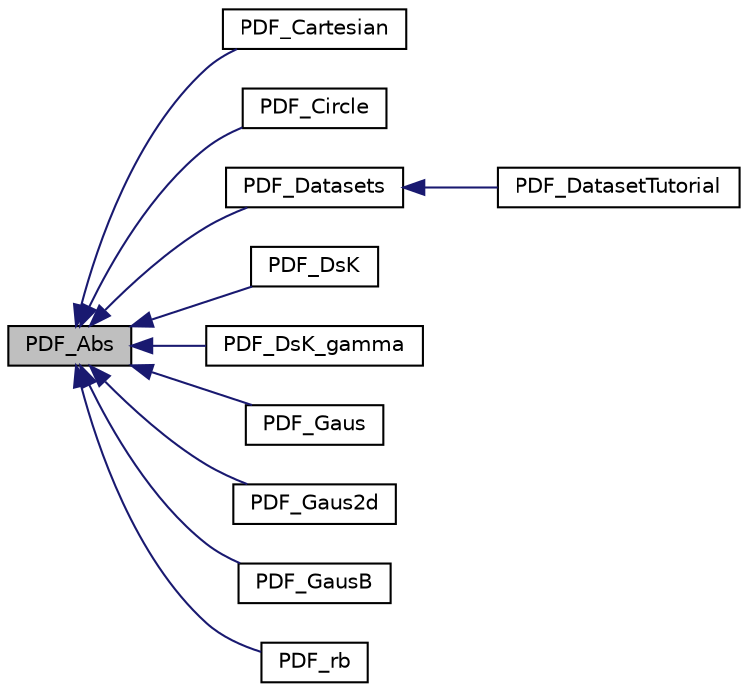 digraph "PDF_Abs"
{
  edge [fontname="Helvetica",fontsize="10",labelfontname="Helvetica",labelfontsize="10"];
  node [fontname="Helvetica",fontsize="10",shape=record];
  rankdir="LR";
  Node0 [label="PDF_Abs",height=0.2,width=0.4,color="black", fillcolor="grey75", style="filled", fontcolor="black"];
  Node0 -> Node1 [dir="back",color="midnightblue",fontsize="10",style="solid",fontname="Helvetica"];
  Node1 [label="PDF_Cartesian",height=0.2,width=0.4,color="black", fillcolor="white", style="filled",URL="$class_p_d_f___cartesian.html"];
  Node0 -> Node2 [dir="back",color="midnightblue",fontsize="10",style="solid",fontname="Helvetica"];
  Node2 [label="PDF_Circle",height=0.2,width=0.4,color="black", fillcolor="white", style="filled",URL="$class_p_d_f___circle.html",tooltip="Part of the tutorial. "];
  Node0 -> Node3 [dir="back",color="midnightblue",fontsize="10",style="solid",fontname="Helvetica"];
  Node3 [label="PDF_Datasets",height=0.2,width=0.4,color="black", fillcolor="white", style="filled",URL="$class_p_d_f___datasets.html",tooltip="Gamma Combination Author: Maximilian Schlupp, maxschlupp@gmail.com Author: Konstantin Schubert..."];
  Node3 -> Node4 [dir="back",color="midnightblue",fontsize="10",style="solid",fontname="Helvetica"];
  Node4 [label="PDF_DatasetTutorial",height=0.2,width=0.4,color="black", fillcolor="white", style="filled",URL="$class_p_d_f___dataset_tutorial.html"];
  Node0 -> Node5 [dir="back",color="midnightblue",fontsize="10",style="solid",fontname="Helvetica"];
  Node5 [label="PDF_DsK",height=0.2,width=0.4,color="black", fillcolor="white", style="filled",URL="$class_p_d_f___ds_k.html"];
  Node0 -> Node6 [dir="back",color="midnightblue",fontsize="10",style="solid",fontname="Helvetica"];
  Node6 [label="PDF_DsK_gamma",height=0.2,width=0.4,color="black", fillcolor="white", style="filled",URL="$class_p_d_f___ds_k__gamma.html"];
  Node0 -> Node7 [dir="back",color="midnightblue",fontsize="10",style="solid",fontname="Helvetica"];
  Node7 [label="PDF_Gaus",height=0.2,width=0.4,color="black", fillcolor="white", style="filled",URL="$class_p_d_f___gaus.html"];
  Node0 -> Node8 [dir="back",color="midnightblue",fontsize="10",style="solid",fontname="Helvetica"];
  Node8 [label="PDF_Gaus2d",height=0.2,width=0.4,color="black", fillcolor="white", style="filled",URL="$class_p_d_f___gaus2d.html"];
  Node0 -> Node9 [dir="back",color="midnightblue",fontsize="10",style="solid",fontname="Helvetica"];
  Node9 [label="PDF_GausB",height=0.2,width=0.4,color="black", fillcolor="white", style="filled",URL="$class_p_d_f___gaus_b.html"];
  Node0 -> Node10 [dir="back",color="midnightblue",fontsize="10",style="solid",fontname="Helvetica"];
  Node10 [label="PDF_rb",height=0.2,width=0.4,color="black", fillcolor="white", style="filled",URL="$class_p_d_f__rb.html"];
}
